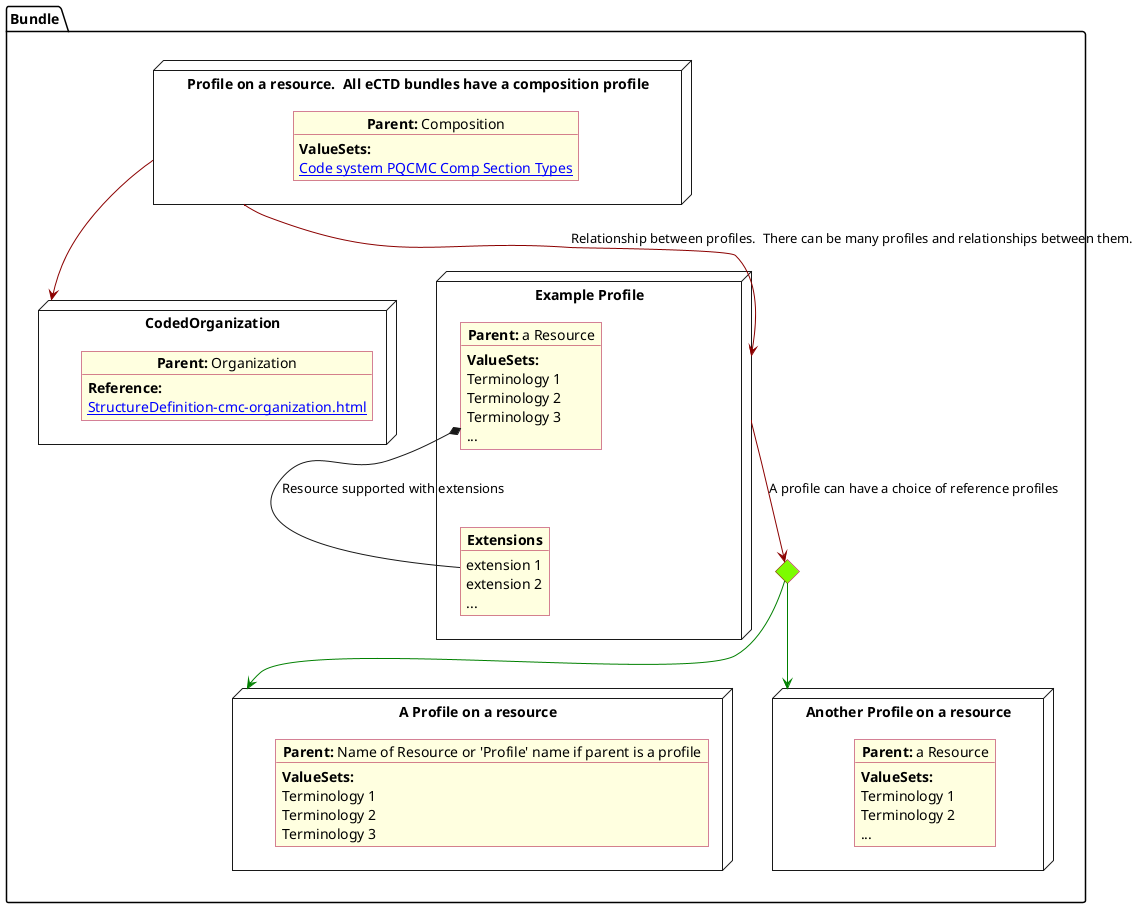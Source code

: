 @startuml legend
allowmixing
'Mixed model of use case and object
skinparam svgDimensionStyle false
skinparam ObjectBackgroundColor LightYellow
skinparam ObjectBorderColor #A80036
skinparam activityDiamondBorderColor #A80036
skinparam activityDiamondBackgroundColor lawnGreen
skinparam ClassBorderThickness 4

package "Bundle" as NODES {
  node "A Profile on a resource" as Nameprofile {
    object "**Parent:** Name of Resource or 'Profile' name if parent is a profile" as objcs {
      **ValueSets:**
      Terminology 1
      Terminology 2
      Terminology 3
    }
  }

  node "CodedOrganization" as NSO {

    object "**Parent:** Organization" as objAu {
      **Reference:**
      [[StructureDefinition-cmc-organization.html]]
    }
  }

  diamond CH

  node "Example Profile" as NN {

    object "**Parent:** a Resource" as obj3 {
      **ValueSets:**
      Terminology 1
      Terminology 2
      Terminology 3
      ...
    }
    object "**Extensions**" as objExs {
      extension 1
      extension 2
      ...
    }
    obj3 *-- objExs : Resource supported with extensions

  }

  node "Profile on a resource.  All eCTD bundles have a composition profile" as N1 {

    object "**Parent:** Composition" as obj1 {
      **ValueSets:**
      [[ValueSet-cmc-comp-section-types-vs.html Code system PQCMC Comp Section Types]]
    }

  }

  node "Another Profile on a resource" as NN3 {

    object "**Parent:** a Resource" as obj33 {
      **ValueSets:**
      Terminology 1
      Terminology 2
      ...
    }
  }

  N1 -[#darkred]-> NSO
  NN -[#darkred]-> CH : A profile can have a choice of reference profiles
  CH -[#green]-> Nameprofile
  CH -[#green]-> NN3
  N1 -[#darkred]-> NN :  Relationship between profiles.  There can be many profiles and relationships between them.
}
@enduml
